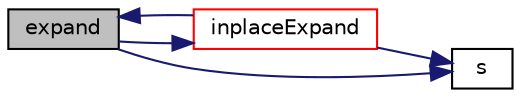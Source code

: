 digraph "expand"
{
  bgcolor="transparent";
  edge [fontname="Helvetica",fontsize="10",labelfontname="Helvetica",labelfontsize="10"];
  node [fontname="Helvetica",fontsize="10",shape=record];
  rankdir="LR";
  Node1 [label="expand",height=0.2,width=0.4,color="black", fillcolor="grey75", style="filled", fontcolor="black"];
  Node1 -> Node2 [color="midnightblue",fontsize="10",style="solid",fontname="Helvetica"];
  Node2 [label="inplaceExpand",height=0.2,width=0.4,color="red",URL="$a10843.html#a7020c3fef9cbe17ac1fcdaaa81fe1076",tooltip="Inplace expand occurences of variables according to the mapping. "];
  Node2 -> Node3 [color="midnightblue",fontsize="10",style="solid",fontname="Helvetica"];
  Node3 [label="s",height=0.2,width=0.4,color="black",URL="$a04295.html#a6d6b99210a64ad23792eb7a3b0411c42"];
  Node2 -> Node1 [color="midnightblue",fontsize="10",style="solid",fontname="Helvetica"];
  Node1 -> Node3 [color="midnightblue",fontsize="10",style="solid",fontname="Helvetica"];
}
